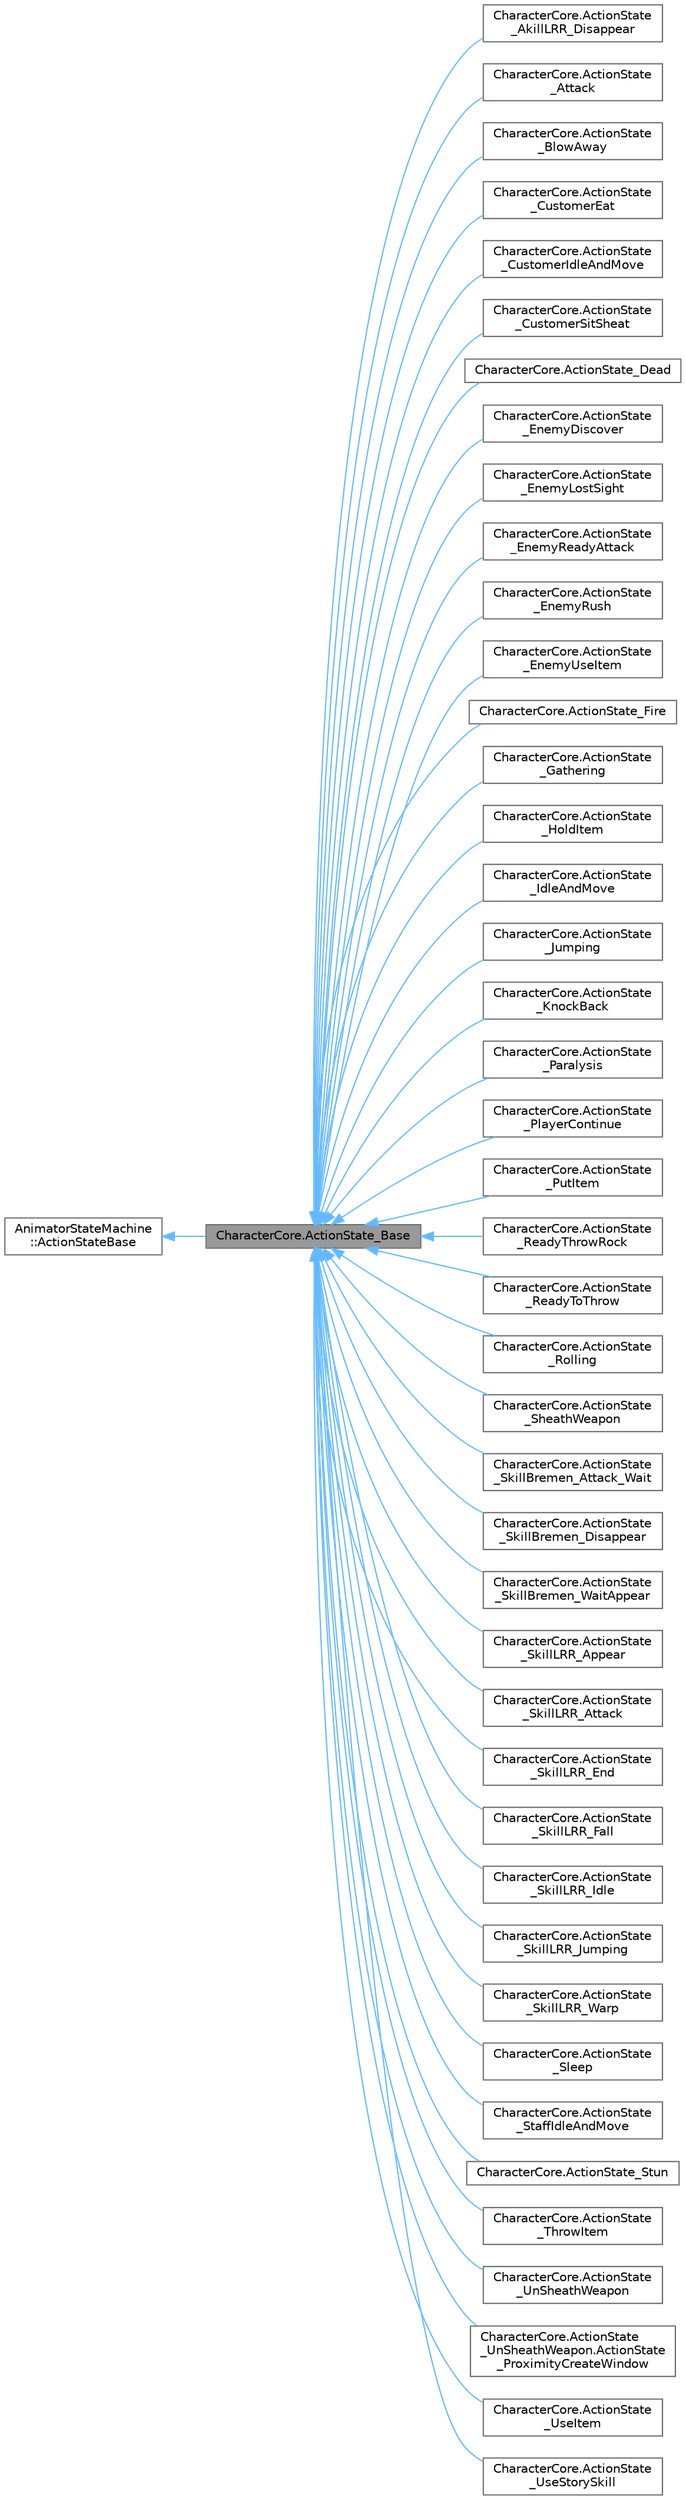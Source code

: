 digraph "CharacterCore.ActionState_Base"
{
 // LATEX_PDF_SIZE
  bgcolor="transparent";
  edge [fontname=Helvetica,fontsize=10,labelfontname=Helvetica,labelfontsize=10];
  node [fontname=Helvetica,fontsize=10,shape=box,height=0.2,width=0.4];
  rankdir="LR";
  Node1 [id="Node000001",label="CharacterCore.ActionState_Base",height=0.2,width=0.4,color="gray40", fillcolor="grey60", style="filled", fontcolor="black",tooltip=" "];
  Node2 -> Node1 [id="edge1_Node000001_Node000002",dir="back",color="steelblue1",style="solid",tooltip=" "];
  Node2 [id="Node000002",label="AnimatorStateMachine\l::ActionStateBase",height=0.2,width=0.4,color="gray40", fillcolor="white", style="filled",URL="$class_animator_state_machine_1_1_action_state_base.html",tooltip=" "];
  Node1 -> Node3 [id="edge2_Node000001_Node000003",dir="back",color="steelblue1",style="solid",tooltip=" "];
  Node3 [id="Node000003",label="CharacterCore.ActionState\l_AkillLRR_Disappear",height=0.2,width=0.4,color="gray40", fillcolor="white", style="filled",URL="$class_character_core_1_1_action_state___akill_l_r_r___disappear.html",tooltip=" "];
  Node1 -> Node4 [id="edge3_Node000001_Node000004",dir="back",color="steelblue1",style="solid",tooltip=" "];
  Node4 [id="Node000004",label="CharacterCore.ActionState\l_Attack",height=0.2,width=0.4,color="gray40", fillcolor="white", style="filled",URL="$class_character_core_1_1_action_state___attack.html",tooltip=" "];
  Node1 -> Node5 [id="edge4_Node000001_Node000005",dir="back",color="steelblue1",style="solid",tooltip=" "];
  Node5 [id="Node000005",label="CharacterCore.ActionState\l_BlowAway",height=0.2,width=0.4,color="gray40", fillcolor="white", style="filled",URL="$class_character_core_1_1_action_state___blow_away.html",tooltip=" "];
  Node1 -> Node6 [id="edge5_Node000001_Node000006",dir="back",color="steelblue1",style="solid",tooltip=" "];
  Node6 [id="Node000006",label="CharacterCore.ActionState\l_CustomerEat",height=0.2,width=0.4,color="gray40", fillcolor="white", style="filled",URL="$class_character_core_1_1_action_state___customer_eat.html",tooltip=" "];
  Node1 -> Node7 [id="edge6_Node000001_Node000007",dir="back",color="steelblue1",style="solid",tooltip=" "];
  Node7 [id="Node000007",label="CharacterCore.ActionState\l_CustomerIdleAndMove",height=0.2,width=0.4,color="gray40", fillcolor="white", style="filled",URL="$class_character_core_1_1_action_state___customer_idle_and_move.html",tooltip=" "];
  Node1 -> Node8 [id="edge7_Node000001_Node000008",dir="back",color="steelblue1",style="solid",tooltip=" "];
  Node8 [id="Node000008",label="CharacterCore.ActionState\l_CustomerSitSheat",height=0.2,width=0.4,color="gray40", fillcolor="white", style="filled",URL="$class_character_core_1_1_action_state___customer_sit_sheat.html",tooltip=" "];
  Node1 -> Node9 [id="edge8_Node000001_Node000009",dir="back",color="steelblue1",style="solid",tooltip=" "];
  Node9 [id="Node000009",label="CharacterCore.ActionState_Dead",height=0.2,width=0.4,color="gray40", fillcolor="white", style="filled",URL="$class_character_core_1_1_action_state___dead.html",tooltip=" "];
  Node1 -> Node10 [id="edge9_Node000001_Node000010",dir="back",color="steelblue1",style="solid",tooltip=" "];
  Node10 [id="Node000010",label="CharacterCore.ActionState\l_EnemyDiscover",height=0.2,width=0.4,color="gray40", fillcolor="white", style="filled",URL="$class_character_core_1_1_action_state___enemy_discover.html",tooltip=" "];
  Node1 -> Node11 [id="edge10_Node000001_Node000011",dir="back",color="steelblue1",style="solid",tooltip=" "];
  Node11 [id="Node000011",label="CharacterCore.ActionState\l_EnemyLostSight",height=0.2,width=0.4,color="gray40", fillcolor="white", style="filled",URL="$class_character_core_1_1_action_state___enemy_lost_sight.html",tooltip=" "];
  Node1 -> Node12 [id="edge11_Node000001_Node000012",dir="back",color="steelblue1",style="solid",tooltip=" "];
  Node12 [id="Node000012",label="CharacterCore.ActionState\l_EnemyReadyAttack",height=0.2,width=0.4,color="gray40", fillcolor="white", style="filled",URL="$class_character_core_1_1_action_state___enemy_ready_attack.html",tooltip=" "];
  Node1 -> Node13 [id="edge12_Node000001_Node000013",dir="back",color="steelblue1",style="solid",tooltip=" "];
  Node13 [id="Node000013",label="CharacterCore.ActionState\l_EnemyRush",height=0.2,width=0.4,color="gray40", fillcolor="white", style="filled",URL="$class_character_core_1_1_action_state___enemy_rush.html",tooltip=" "];
  Node1 -> Node14 [id="edge13_Node000001_Node000014",dir="back",color="steelblue1",style="solid",tooltip=" "];
  Node14 [id="Node000014",label="CharacterCore.ActionState\l_EnemyUseItem",height=0.2,width=0.4,color="gray40", fillcolor="white", style="filled",URL="$class_character_core_1_1_action_state___enemy_use_item.html",tooltip=" "];
  Node1 -> Node15 [id="edge14_Node000001_Node000015",dir="back",color="steelblue1",style="solid",tooltip=" "];
  Node15 [id="Node000015",label="CharacterCore.ActionState_Fire",height=0.2,width=0.4,color="gray40", fillcolor="white", style="filled",URL="$class_character_core_1_1_action_state___fire.html",tooltip=" "];
  Node1 -> Node16 [id="edge15_Node000001_Node000016",dir="back",color="steelblue1",style="solid",tooltip=" "];
  Node16 [id="Node000016",label="CharacterCore.ActionState\l_Gathering",height=0.2,width=0.4,color="gray40", fillcolor="white", style="filled",URL="$class_character_core_1_1_action_state___gathering.html",tooltip=" "];
  Node1 -> Node17 [id="edge16_Node000001_Node000017",dir="back",color="steelblue1",style="solid",tooltip=" "];
  Node17 [id="Node000017",label="CharacterCore.ActionState\l_HoldItem",height=0.2,width=0.4,color="gray40", fillcolor="white", style="filled",URL="$class_character_core_1_1_action_state___hold_item.html",tooltip=" "];
  Node1 -> Node18 [id="edge17_Node000001_Node000018",dir="back",color="steelblue1",style="solid",tooltip=" "];
  Node18 [id="Node000018",label="CharacterCore.ActionState\l_IdleAndMove",height=0.2,width=0.4,color="gray40", fillcolor="white", style="filled",URL="$class_character_core_1_1_action_state___idle_and_move.html",tooltip=" "];
  Node1 -> Node19 [id="edge18_Node000001_Node000019",dir="back",color="steelblue1",style="solid",tooltip=" "];
  Node19 [id="Node000019",label="CharacterCore.ActionState\l_Jumping",height=0.2,width=0.4,color="gray40", fillcolor="white", style="filled",URL="$class_character_core_1_1_action_state___jumping.html",tooltip=" "];
  Node1 -> Node20 [id="edge19_Node000001_Node000020",dir="back",color="steelblue1",style="solid",tooltip=" "];
  Node20 [id="Node000020",label="CharacterCore.ActionState\l_KnockBack",height=0.2,width=0.4,color="gray40", fillcolor="white", style="filled",URL="$class_character_core_1_1_action_state___knock_back.html",tooltip=" "];
  Node1 -> Node21 [id="edge20_Node000001_Node000021",dir="back",color="steelblue1",style="solid",tooltip=" "];
  Node21 [id="Node000021",label="CharacterCore.ActionState\l_Paralysis",height=0.2,width=0.4,color="gray40", fillcolor="white", style="filled",URL="$class_character_core_1_1_action_state___paralysis.html",tooltip=" "];
  Node1 -> Node22 [id="edge21_Node000001_Node000022",dir="back",color="steelblue1",style="solid",tooltip=" "];
  Node22 [id="Node000022",label="CharacterCore.ActionState\l_PlayerContinue",height=0.2,width=0.4,color="gray40", fillcolor="white", style="filled",URL="$class_character_core_1_1_action_state___player_continue.html",tooltip=" "];
  Node1 -> Node23 [id="edge22_Node000001_Node000023",dir="back",color="steelblue1",style="solid",tooltip=" "];
  Node23 [id="Node000023",label="CharacterCore.ActionState\l_PutItem",height=0.2,width=0.4,color="gray40", fillcolor="white", style="filled",URL="$class_character_core_1_1_action_state___put_item.html",tooltip=" "];
  Node1 -> Node24 [id="edge23_Node000001_Node000024",dir="back",color="steelblue1",style="solid",tooltip=" "];
  Node24 [id="Node000024",label="CharacterCore.ActionState\l_ReadyThrowRock",height=0.2,width=0.4,color="gray40", fillcolor="white", style="filled",URL="$class_character_core_1_1_action_state___ready_throw_rock.html",tooltip=" "];
  Node1 -> Node25 [id="edge24_Node000001_Node000025",dir="back",color="steelblue1",style="solid",tooltip=" "];
  Node25 [id="Node000025",label="CharacterCore.ActionState\l_ReadyToThrow",height=0.2,width=0.4,color="gray40", fillcolor="white", style="filled",URL="$class_character_core_1_1_action_state___ready_to_throw.html",tooltip=" "];
  Node1 -> Node26 [id="edge25_Node000001_Node000026",dir="back",color="steelblue1",style="solid",tooltip=" "];
  Node26 [id="Node000026",label="CharacterCore.ActionState\l_Rolling",height=0.2,width=0.4,color="gray40", fillcolor="white", style="filled",URL="$class_character_core_1_1_action_state___rolling.html",tooltip=" "];
  Node1 -> Node27 [id="edge26_Node000001_Node000027",dir="back",color="steelblue1",style="solid",tooltip=" "];
  Node27 [id="Node000027",label="CharacterCore.ActionState\l_SheathWeapon",height=0.2,width=0.4,color="gray40", fillcolor="white", style="filled",URL="$class_character_core_1_1_action_state___sheath_weapon.html",tooltip=" "];
  Node1 -> Node28 [id="edge27_Node000001_Node000028",dir="back",color="steelblue1",style="solid",tooltip=" "];
  Node28 [id="Node000028",label="CharacterCore.ActionState\l_SkillBremen_Attack_Wait",height=0.2,width=0.4,color="gray40", fillcolor="white", style="filled",URL="$class_character_core_1_1_action_state___skill_bremen___attack___wait.html",tooltip=" "];
  Node1 -> Node29 [id="edge28_Node000001_Node000029",dir="back",color="steelblue1",style="solid",tooltip=" "];
  Node29 [id="Node000029",label="CharacterCore.ActionState\l_SkillBremen_Disappear",height=0.2,width=0.4,color="gray40", fillcolor="white", style="filled",URL="$class_character_core_1_1_action_state___skill_bremen___disappear.html",tooltip=" "];
  Node1 -> Node30 [id="edge29_Node000001_Node000030",dir="back",color="steelblue1",style="solid",tooltip=" "];
  Node30 [id="Node000030",label="CharacterCore.ActionState\l_SkillBremen_WaitAppear",height=0.2,width=0.4,color="gray40", fillcolor="white", style="filled",URL="$class_character_core_1_1_action_state___skill_bremen___wait_appear.html",tooltip=" "];
  Node1 -> Node31 [id="edge30_Node000001_Node000031",dir="back",color="steelblue1",style="solid",tooltip=" "];
  Node31 [id="Node000031",label="CharacterCore.ActionState\l_SkillLRR_Appear",height=0.2,width=0.4,color="gray40", fillcolor="white", style="filled",URL="$class_character_core_1_1_action_state___skill_l_r_r___appear.html",tooltip=" "];
  Node1 -> Node32 [id="edge31_Node000001_Node000032",dir="back",color="steelblue1",style="solid",tooltip=" "];
  Node32 [id="Node000032",label="CharacterCore.ActionState\l_SkillLRR_Attack",height=0.2,width=0.4,color="gray40", fillcolor="white", style="filled",URL="$class_character_core_1_1_action_state___skill_l_r_r___attack.html",tooltip=" "];
  Node1 -> Node33 [id="edge32_Node000001_Node000033",dir="back",color="steelblue1",style="solid",tooltip=" "];
  Node33 [id="Node000033",label="CharacterCore.ActionState\l_SkillLRR_End",height=0.2,width=0.4,color="gray40", fillcolor="white", style="filled",URL="$class_character_core_1_1_action_state___skill_l_r_r___end.html",tooltip=" "];
  Node1 -> Node34 [id="edge33_Node000001_Node000034",dir="back",color="steelblue1",style="solid",tooltip=" "];
  Node34 [id="Node000034",label="CharacterCore.ActionState\l_SkillLRR_Fall",height=0.2,width=0.4,color="gray40", fillcolor="white", style="filled",URL="$class_character_core_1_1_action_state___skill_l_r_r___fall.html",tooltip=" "];
  Node1 -> Node35 [id="edge34_Node000001_Node000035",dir="back",color="steelblue1",style="solid",tooltip=" "];
  Node35 [id="Node000035",label="CharacterCore.ActionState\l_SkillLRR_Idle",height=0.2,width=0.4,color="gray40", fillcolor="white", style="filled",URL="$class_character_core_1_1_action_state___skill_l_r_r___idle.html",tooltip=" "];
  Node1 -> Node36 [id="edge35_Node000001_Node000036",dir="back",color="steelblue1",style="solid",tooltip=" "];
  Node36 [id="Node000036",label="CharacterCore.ActionState\l_SkillLRR_Jumping",height=0.2,width=0.4,color="gray40", fillcolor="white", style="filled",URL="$class_character_core_1_1_action_state___skill_l_r_r___jumping.html",tooltip=" "];
  Node1 -> Node37 [id="edge36_Node000001_Node000037",dir="back",color="steelblue1",style="solid",tooltip=" "];
  Node37 [id="Node000037",label="CharacterCore.ActionState\l_SkillLRR_Warp",height=0.2,width=0.4,color="gray40", fillcolor="white", style="filled",URL="$class_character_core_1_1_action_state___skill_l_r_r___warp.html",tooltip=" "];
  Node1 -> Node38 [id="edge37_Node000001_Node000038",dir="back",color="steelblue1",style="solid",tooltip=" "];
  Node38 [id="Node000038",label="CharacterCore.ActionState\l_Sleep",height=0.2,width=0.4,color="gray40", fillcolor="white", style="filled",URL="$class_character_core_1_1_action_state___sleep.html",tooltip=" "];
  Node1 -> Node39 [id="edge38_Node000001_Node000039",dir="back",color="steelblue1",style="solid",tooltip=" "];
  Node39 [id="Node000039",label="CharacterCore.ActionState\l_StaffIdleAndMove",height=0.2,width=0.4,color="gray40", fillcolor="white", style="filled",URL="$class_character_core_1_1_action_state___staff_idle_and_move.html",tooltip=" "];
  Node1 -> Node40 [id="edge39_Node000001_Node000040",dir="back",color="steelblue1",style="solid",tooltip=" "];
  Node40 [id="Node000040",label="CharacterCore.ActionState_Stun",height=0.2,width=0.4,color="gray40", fillcolor="white", style="filled",URL="$class_character_core_1_1_action_state___stun.html",tooltip=" "];
  Node1 -> Node41 [id="edge40_Node000001_Node000041",dir="back",color="steelblue1",style="solid",tooltip=" "];
  Node41 [id="Node000041",label="CharacterCore.ActionState\l_ThrowItem",height=0.2,width=0.4,color="gray40", fillcolor="white", style="filled",URL="$class_character_core_1_1_action_state___throw_item.html",tooltip=" "];
  Node1 -> Node42 [id="edge41_Node000001_Node000042",dir="back",color="steelblue1",style="solid",tooltip=" "];
  Node42 [id="Node000042",label="CharacterCore.ActionState\l_UnSheathWeapon",height=0.2,width=0.4,color="gray40", fillcolor="white", style="filled",URL="$class_character_core_1_1_action_state___un_sheath_weapon.html",tooltip=" "];
  Node1 -> Node43 [id="edge42_Node000001_Node000043",dir="back",color="steelblue1",style="solid",tooltip=" "];
  Node43 [id="Node000043",label="CharacterCore.ActionState\l_UnSheathWeapon.ActionState\l_ProximityCreateWindow",height=0.2,width=0.4,color="gray40", fillcolor="white", style="filled",URL="$class_character_core_1_1_action_state___un_sheath_weapon_1_1_action_state___proximity_create_window.html",tooltip=" "];
  Node1 -> Node44 [id="edge43_Node000001_Node000044",dir="back",color="steelblue1",style="solid",tooltip=" "];
  Node44 [id="Node000044",label="CharacterCore.ActionState\l_UseItem",height=0.2,width=0.4,color="gray40", fillcolor="white", style="filled",URL="$class_character_core_1_1_action_state___use_item.html",tooltip=" "];
  Node1 -> Node45 [id="edge44_Node000001_Node000045",dir="back",color="steelblue1",style="solid",tooltip=" "];
  Node45 [id="Node000045",label="CharacterCore.ActionState\l_UseStorySkill",height=0.2,width=0.4,color="gray40", fillcolor="white", style="filled",URL="$class_character_core_1_1_action_state___use_story_skill.html",tooltip=" "];
}
